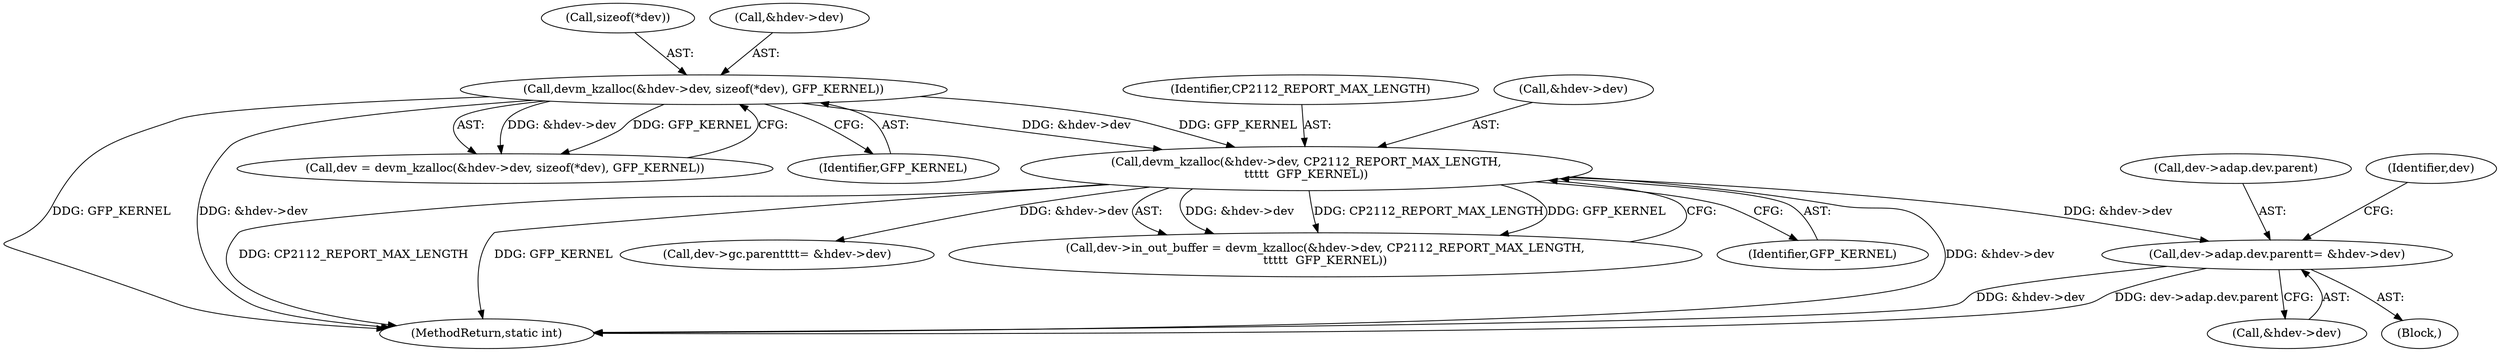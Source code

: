 digraph "0_linux_7a7b5df84b6b4e5d599c7289526eed96541a0654_3@pointer" {
"1000334" [label="(Call,dev->adap.dev.parent\t= &hdev->dev)"];
"1000129" [label="(Call,devm_kzalloc(&hdev->dev, CP2112_REPORT_MAX_LENGTH,\n\t\t\t\t\t  GFP_KERNEL))"];
"1000110" [label="(Call,devm_kzalloc(&hdev->dev, sizeof(*dev), GFP_KERNEL))"];
"1000334" [label="(Call,dev->adap.dev.parent\t= &hdev->dev)"];
"1000129" [label="(Call,devm_kzalloc(&hdev->dev, CP2112_REPORT_MAX_LENGTH,\n\t\t\t\t\t  GFP_KERNEL))"];
"1000135" [label="(Identifier,GFP_KERNEL)"];
"1000134" [label="(Identifier,CP2112_REPORT_MAX_LENGTH)"];
"1000342" [label="(Call,&hdev->dev)"];
"1000563" [label="(MethodReturn,static int)"];
"1000130" [label="(Call,&hdev->dev)"];
"1000115" [label="(Call,sizeof(*dev))"];
"1000335" [label="(Call,dev->adap.dev.parent)"];
"1000452" [label="(Call,dev->gc.parent\t\t\t= &hdev->dev)"];
"1000110" [label="(Call,devm_kzalloc(&hdev->dev, sizeof(*dev), GFP_KERNEL))"];
"1000103" [label="(Block,)"];
"1000349" [label="(Identifier,dev)"];
"1000125" [label="(Call,dev->in_out_buffer = devm_kzalloc(&hdev->dev, CP2112_REPORT_MAX_LENGTH,\n\t\t\t\t\t  GFP_KERNEL))"];
"1000108" [label="(Call,dev = devm_kzalloc(&hdev->dev, sizeof(*dev), GFP_KERNEL))"];
"1000111" [label="(Call,&hdev->dev)"];
"1000118" [label="(Identifier,GFP_KERNEL)"];
"1000334" -> "1000103"  [label="AST: "];
"1000334" -> "1000342"  [label="CFG: "];
"1000335" -> "1000334"  [label="AST: "];
"1000342" -> "1000334"  [label="AST: "];
"1000349" -> "1000334"  [label="CFG: "];
"1000334" -> "1000563"  [label="DDG: &hdev->dev"];
"1000334" -> "1000563"  [label="DDG: dev->adap.dev.parent"];
"1000129" -> "1000334"  [label="DDG: &hdev->dev"];
"1000129" -> "1000125"  [label="AST: "];
"1000129" -> "1000135"  [label="CFG: "];
"1000130" -> "1000129"  [label="AST: "];
"1000134" -> "1000129"  [label="AST: "];
"1000135" -> "1000129"  [label="AST: "];
"1000125" -> "1000129"  [label="CFG: "];
"1000129" -> "1000563"  [label="DDG: &hdev->dev"];
"1000129" -> "1000563"  [label="DDG: CP2112_REPORT_MAX_LENGTH"];
"1000129" -> "1000563"  [label="DDG: GFP_KERNEL"];
"1000129" -> "1000125"  [label="DDG: &hdev->dev"];
"1000129" -> "1000125"  [label="DDG: CP2112_REPORT_MAX_LENGTH"];
"1000129" -> "1000125"  [label="DDG: GFP_KERNEL"];
"1000110" -> "1000129"  [label="DDG: &hdev->dev"];
"1000110" -> "1000129"  [label="DDG: GFP_KERNEL"];
"1000129" -> "1000452"  [label="DDG: &hdev->dev"];
"1000110" -> "1000108"  [label="AST: "];
"1000110" -> "1000118"  [label="CFG: "];
"1000111" -> "1000110"  [label="AST: "];
"1000115" -> "1000110"  [label="AST: "];
"1000118" -> "1000110"  [label="AST: "];
"1000108" -> "1000110"  [label="CFG: "];
"1000110" -> "1000563"  [label="DDG: GFP_KERNEL"];
"1000110" -> "1000563"  [label="DDG: &hdev->dev"];
"1000110" -> "1000108"  [label="DDG: &hdev->dev"];
"1000110" -> "1000108"  [label="DDG: GFP_KERNEL"];
}
